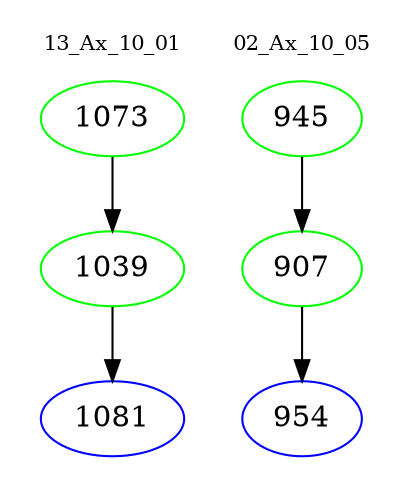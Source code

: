digraph{
subgraph cluster_0 {
color = white
label = "13_Ax_10_01";
fontsize=10;
T0_1073 [label="1073", color="green"]
T0_1073 -> T0_1039 [color="black"]
T0_1039 [label="1039", color="green"]
T0_1039 -> T0_1081 [color="black"]
T0_1081 [label="1081", color="blue"]
}
subgraph cluster_1 {
color = white
label = "02_Ax_10_05";
fontsize=10;
T1_945 [label="945", color="green"]
T1_945 -> T1_907 [color="black"]
T1_907 [label="907", color="green"]
T1_907 -> T1_954 [color="black"]
T1_954 [label="954", color="blue"]
}
}
